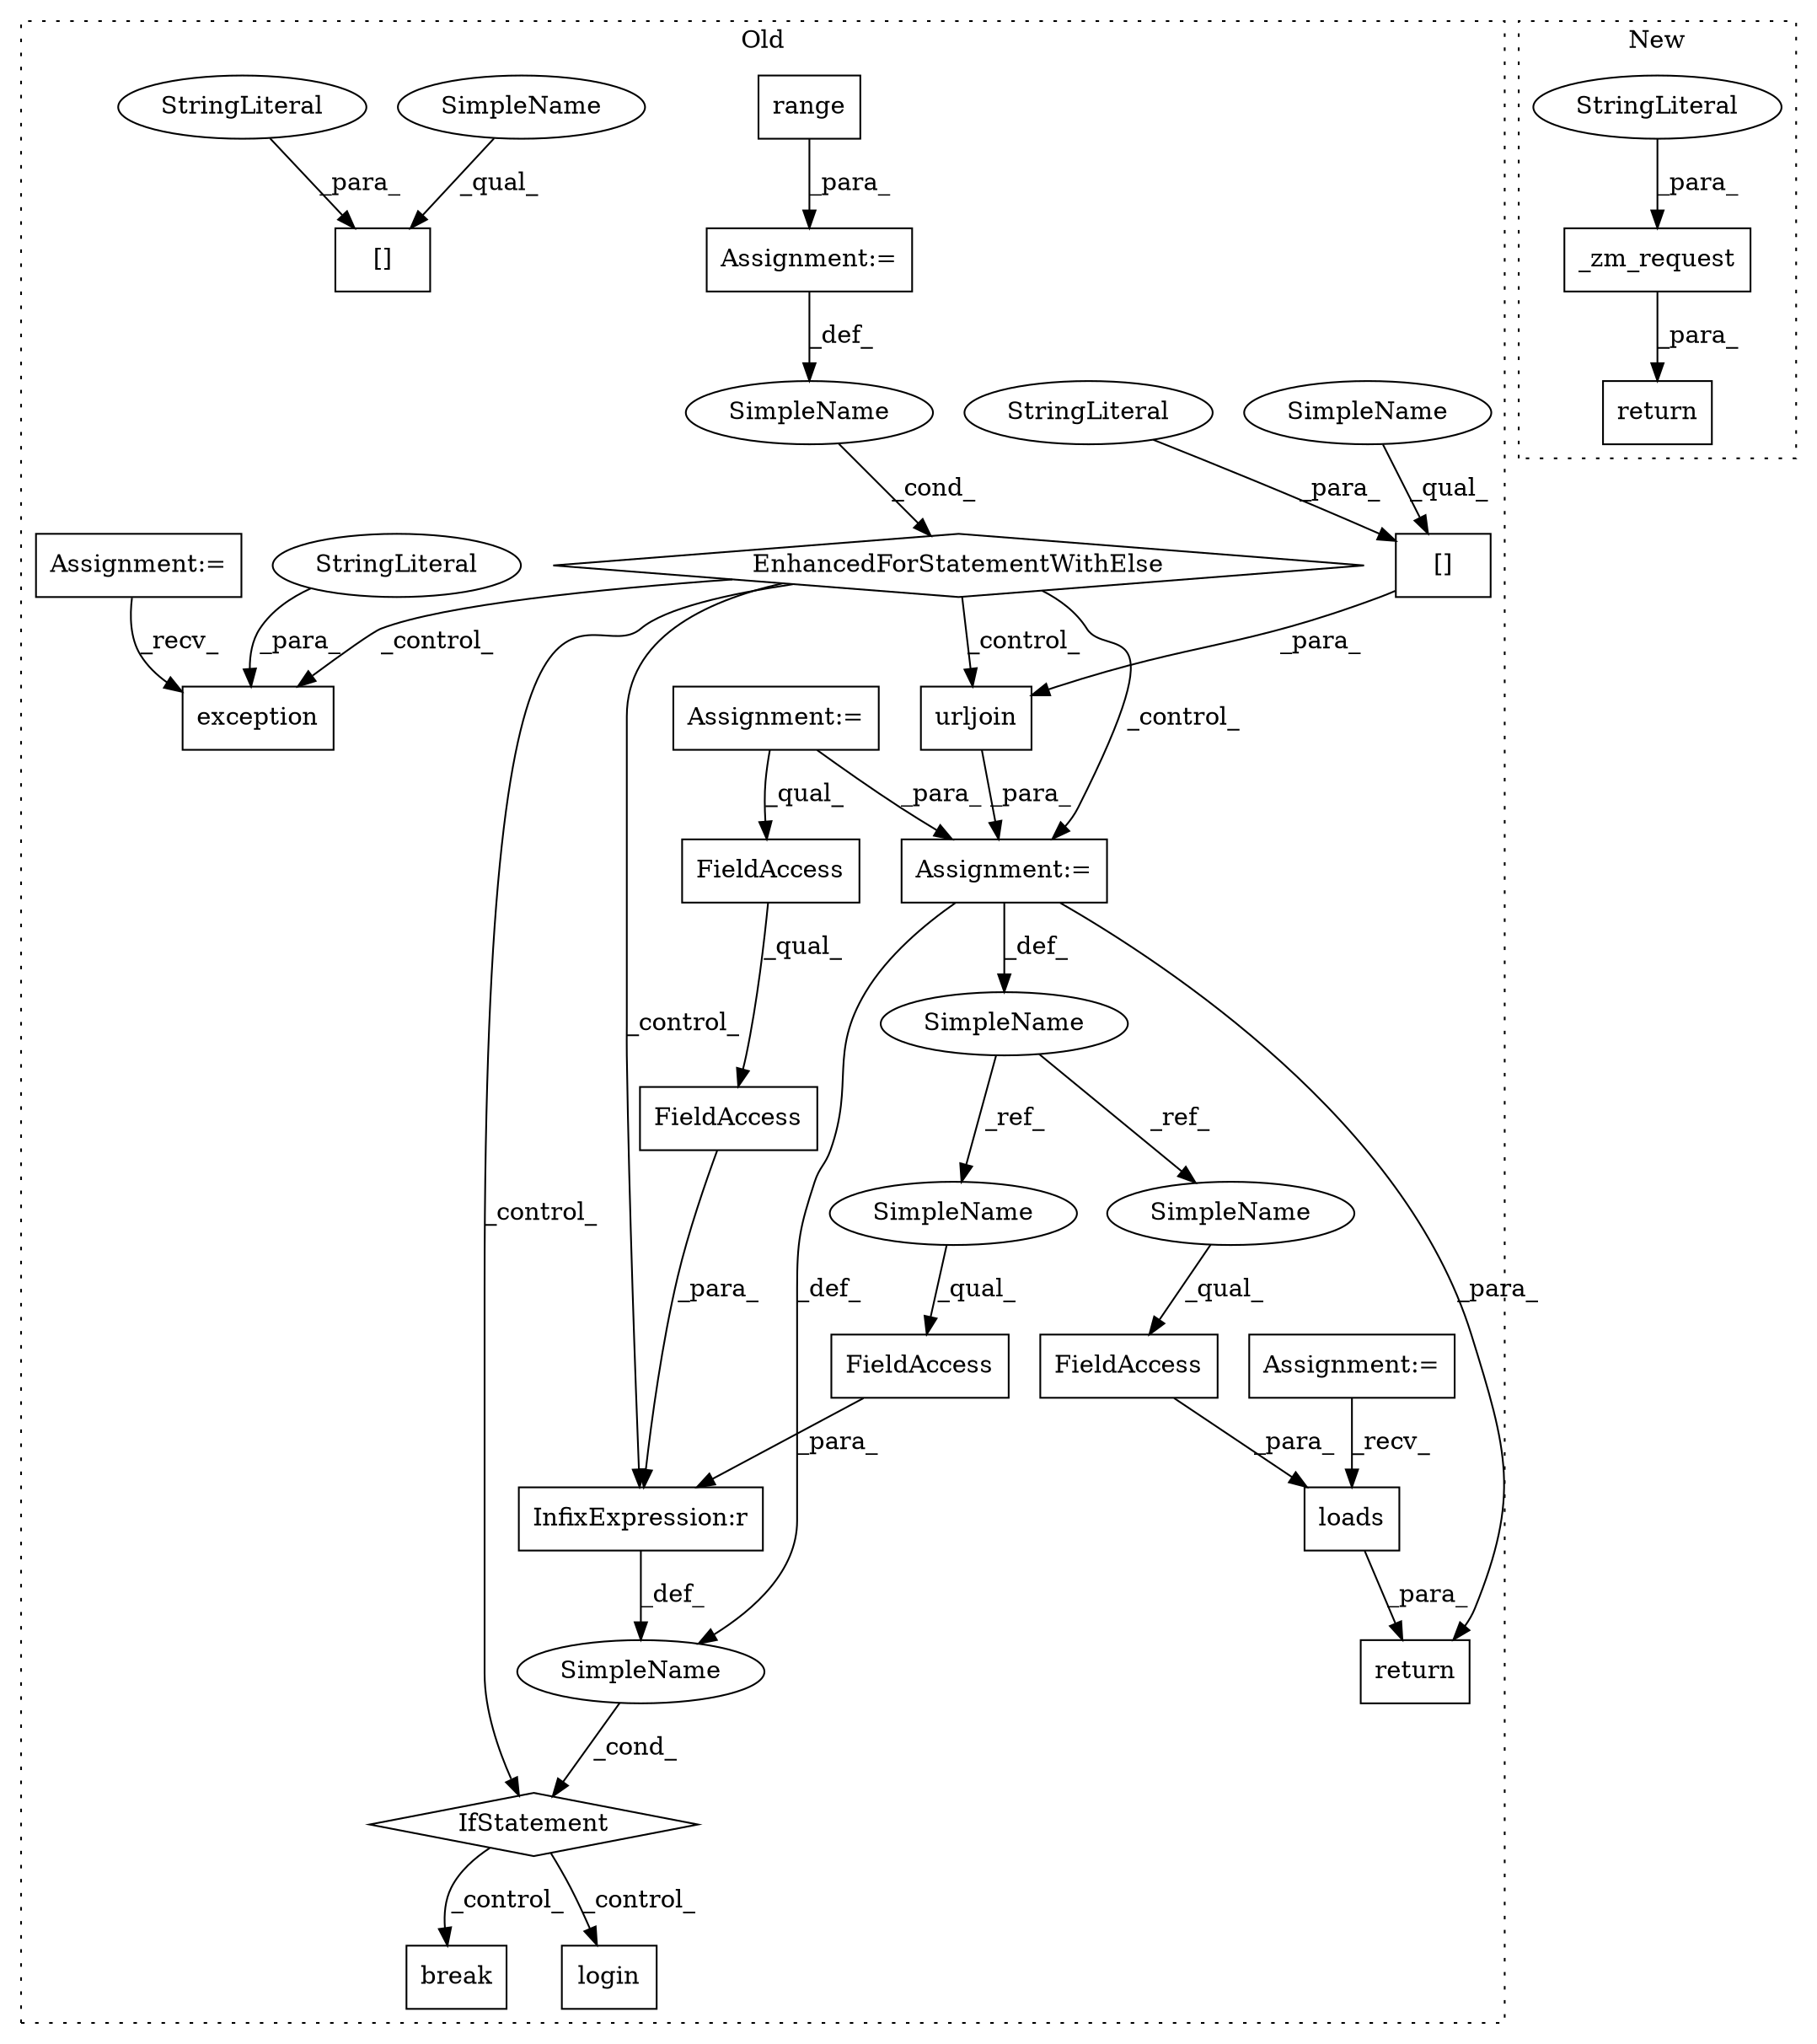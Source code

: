 digraph G {
subgraph cluster0 {
1 [label="[]" a="2" s="3300,3312" l="3,1" shape="box"];
3 [label="[]" a="2" s="3271,3279" l="3,1" shape="box"];
4 [label="urljoin" a="32" s="3263,3288" l="8,1" shape="box"];
5 [label="break" a="10" s="3423" l="6" shape="box"];
6 [label="loads" a="32" s="3547,3561" l="6,1" shape="box"];
7 [label="range" a="32" s="3215,3234" l="6,1" shape="box"];
8 [label="exception" a="32" s="3468,3522" l="10,1" shape="box"];
9 [label="SimpleName" a="42" s="3211" l="1" shape="ellipse"];
10 [label="InfixExpression:r" a="27" s="3357" l="4" shape="box"];
11 [label="EnhancedForStatementWithElse" a="115" s="3154,3235" l="53,217" shape="diamond"];
12 [label="SimpleName" a="42" s="" l="" shape="ellipse"];
13 [label="login" a="32" s="3390" l="7" shape="box"];
14 [label="FieldAccess" a="22" s="3342" l="15" shape="box"];
15 [label="SimpleName" a="42" s="3245" l="3" shape="ellipse"];
16 [label="FieldAccess" a="22" s="3553" l="8" shape="box"];
17 [label="FieldAccess" a="22" s="3361" l="17" shape="box"];
18 [label="FieldAccess" a="22" s="3361" l="14" shape="box"];
19 [label="IfStatement" a="25" s="3338,3378" l="4,2" shape="diamond"];
20 [label="Assignment:=" a="7" s="3089" l="4" shape="box"];
21 [label="Assignment:=" a="7" s="3154,3235" l="53,217" shape="box"];
22 [label="StringLiteral" a="45" s="3274" l="5" shape="ellipse"];
23 [label="Assignment:=" a="7" s="3069" l="7" shape="box"];
24 [label="Assignment:=" a="7" s="3248" l="1" shape="box"];
25 [label="StringLiteral" a="45" s="3303" l="9" shape="ellipse"];
26 [label="StringLiteral" a="45" s="3478" l="44" shape="ellipse"];
28 [label="Assignment:=" a="7" s="3106" l="8" shape="box"];
30 [label="return" a="41" s="3535" l="7" shape="box"];
31 [label="SimpleName" a="42" s="3342" l="3" shape="ellipse"];
32 [label="SimpleName" a="42" s="3553" l="3" shape="ellipse"];
33 [label="SimpleName" a="42" s="3300" l="2" shape="ellipse"];
34 [label="SimpleName" a="42" s="3271" l="2" shape="ellipse"];
label = "Old";
style="dotted";
}
subgraph cluster1 {
2 [label="_zm_request" a="32" s="3243,3279" l="12,1" shape="box"];
27 [label="StringLiteral" a="45" s="3255" l="6" shape="ellipse"];
29 [label="return" a="41" s="3236" l="7" shape="box"];
label = "New";
style="dotted";
}
2 -> 29 [label="_para_"];
3 -> 4 [label="_para_"];
4 -> 24 [label="_para_"];
6 -> 30 [label="_para_"];
7 -> 21 [label="_para_"];
9 -> 11 [label="_cond_"];
10 -> 12 [label="_def_"];
11 -> 10 [label="_control_"];
11 -> 24 [label="_control_"];
11 -> 8 [label="_control_"];
11 -> 19 [label="_control_"];
11 -> 4 [label="_control_"];
12 -> 19 [label="_cond_"];
14 -> 10 [label="_para_"];
15 -> 32 [label="_ref_"];
15 -> 31 [label="_ref_"];
16 -> 6 [label="_para_"];
17 -> 10 [label="_para_"];
18 -> 17 [label="_qual_"];
19 -> 13 [label="_control_"];
19 -> 5 [label="_control_"];
20 -> 6 [label="_recv_"];
21 -> 9 [label="_def_"];
22 -> 3 [label="_para_"];
23 -> 8 [label="_recv_"];
24 -> 12 [label="_def_"];
24 -> 15 [label="_def_"];
24 -> 30 [label="_para_"];
25 -> 1 [label="_para_"];
26 -> 8 [label="_para_"];
27 -> 2 [label="_para_"];
28 -> 24 [label="_para_"];
28 -> 18 [label="_qual_"];
31 -> 14 [label="_qual_"];
32 -> 16 [label="_qual_"];
33 -> 1 [label="_qual_"];
34 -> 3 [label="_qual_"];
}